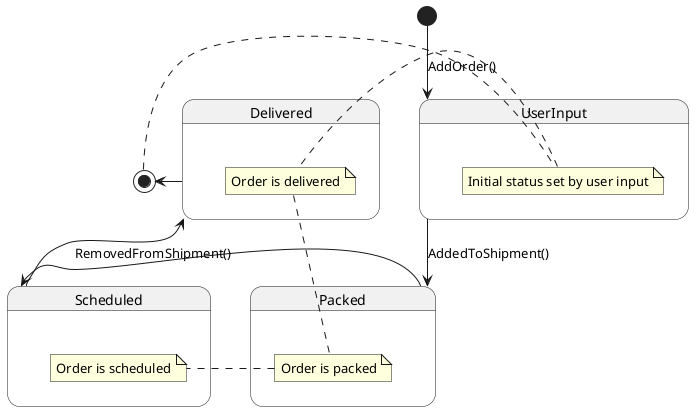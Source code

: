 @startuml
[*] --> UserInput : AddOrder()
UserInput -down-> Packed : AddedToShipment()
Packed -right-> Scheduled : RemovedFromShipment()
Scheduled -up-> Delivered
Delivered -left-> [*]

state UserInput {
  note right: Initial status set by user input
}

state Delivered {
  note right: Order is delivered
}

state Packed {
  note right: Order is packed
}

state Scheduled {
  note right: Order is scheduled
}
@enduml